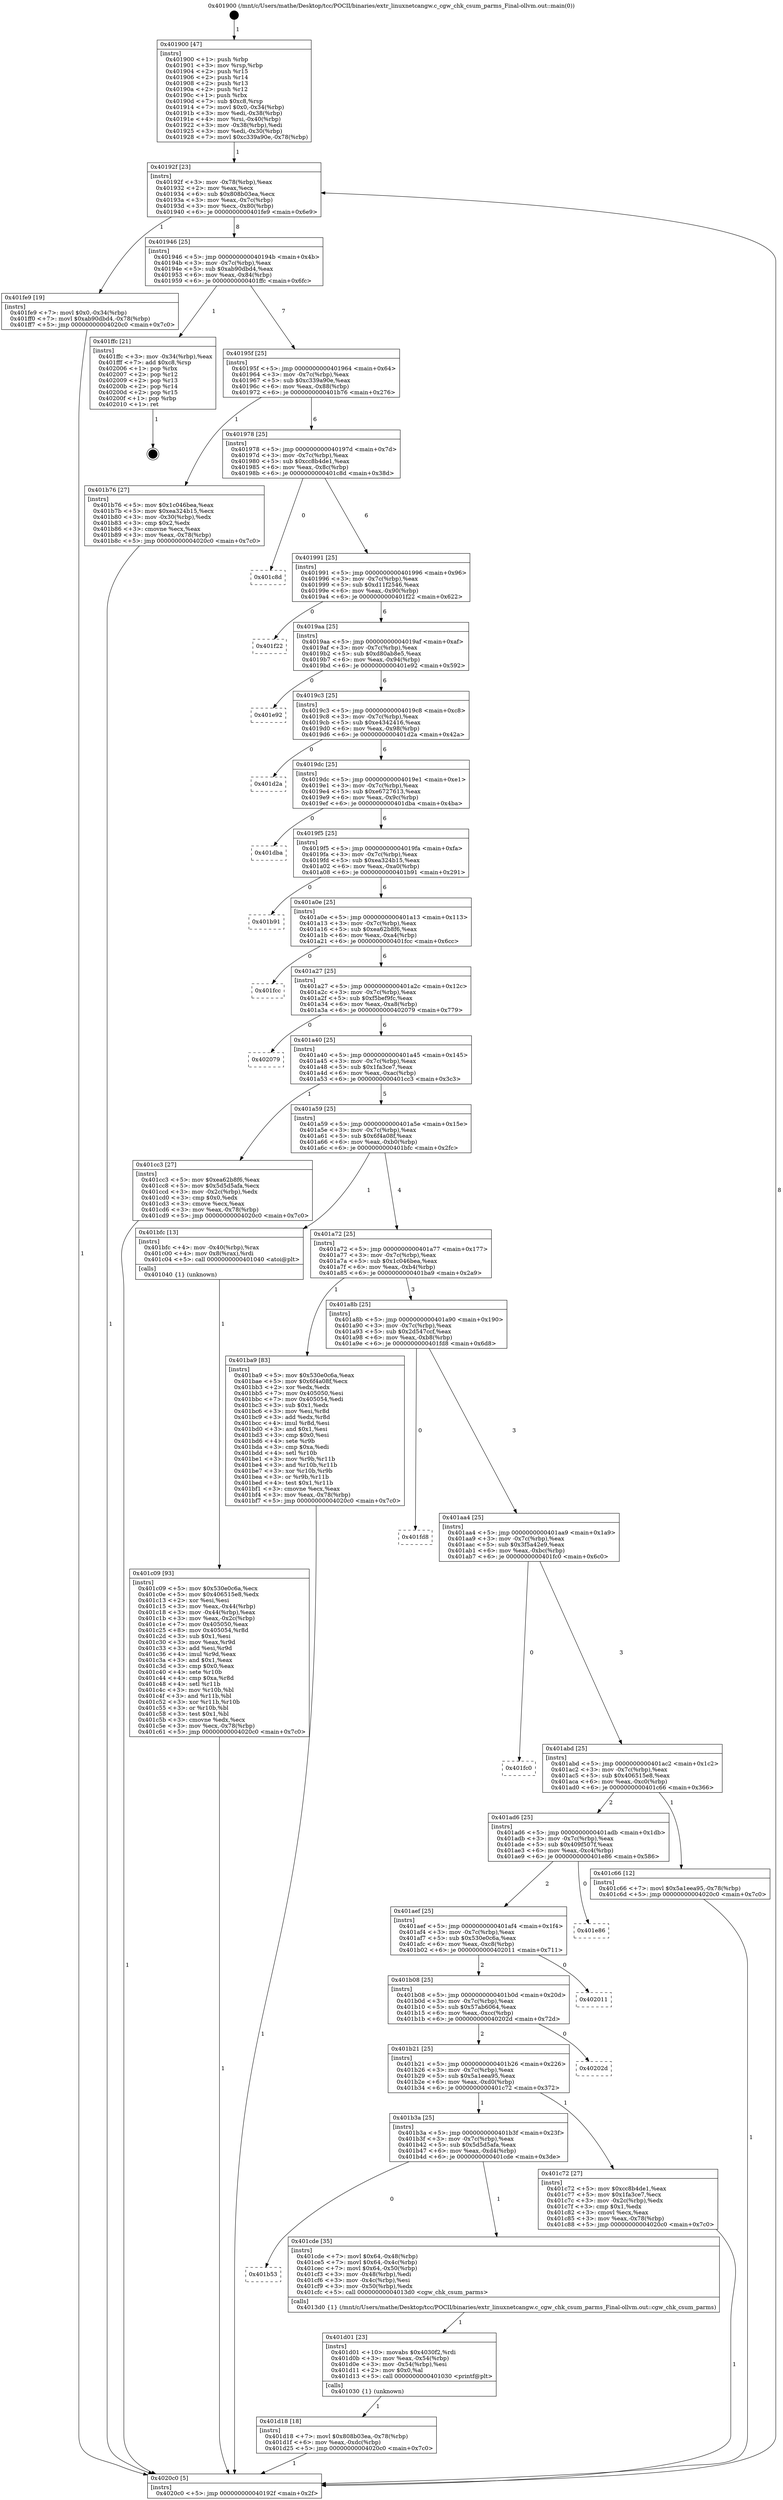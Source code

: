 digraph "0x401900" {
  label = "0x401900 (/mnt/c/Users/mathe/Desktop/tcc/POCII/binaries/extr_linuxnetcangw.c_cgw_chk_csum_parms_Final-ollvm.out::main(0))"
  labelloc = "t"
  node[shape=record]

  Entry [label="",width=0.3,height=0.3,shape=circle,fillcolor=black,style=filled]
  "0x40192f" [label="{
     0x40192f [23]\l
     | [instrs]\l
     &nbsp;&nbsp;0x40192f \<+3\>: mov -0x78(%rbp),%eax\l
     &nbsp;&nbsp;0x401932 \<+2\>: mov %eax,%ecx\l
     &nbsp;&nbsp;0x401934 \<+6\>: sub $0x808b03ea,%ecx\l
     &nbsp;&nbsp;0x40193a \<+3\>: mov %eax,-0x7c(%rbp)\l
     &nbsp;&nbsp;0x40193d \<+3\>: mov %ecx,-0x80(%rbp)\l
     &nbsp;&nbsp;0x401940 \<+6\>: je 0000000000401fe9 \<main+0x6e9\>\l
  }"]
  "0x401fe9" [label="{
     0x401fe9 [19]\l
     | [instrs]\l
     &nbsp;&nbsp;0x401fe9 \<+7\>: movl $0x0,-0x34(%rbp)\l
     &nbsp;&nbsp;0x401ff0 \<+7\>: movl $0xab90dbd4,-0x78(%rbp)\l
     &nbsp;&nbsp;0x401ff7 \<+5\>: jmp 00000000004020c0 \<main+0x7c0\>\l
  }"]
  "0x401946" [label="{
     0x401946 [25]\l
     | [instrs]\l
     &nbsp;&nbsp;0x401946 \<+5\>: jmp 000000000040194b \<main+0x4b\>\l
     &nbsp;&nbsp;0x40194b \<+3\>: mov -0x7c(%rbp),%eax\l
     &nbsp;&nbsp;0x40194e \<+5\>: sub $0xab90dbd4,%eax\l
     &nbsp;&nbsp;0x401953 \<+6\>: mov %eax,-0x84(%rbp)\l
     &nbsp;&nbsp;0x401959 \<+6\>: je 0000000000401ffc \<main+0x6fc\>\l
  }"]
  Exit [label="",width=0.3,height=0.3,shape=circle,fillcolor=black,style=filled,peripheries=2]
  "0x401ffc" [label="{
     0x401ffc [21]\l
     | [instrs]\l
     &nbsp;&nbsp;0x401ffc \<+3\>: mov -0x34(%rbp),%eax\l
     &nbsp;&nbsp;0x401fff \<+7\>: add $0xc8,%rsp\l
     &nbsp;&nbsp;0x402006 \<+1\>: pop %rbx\l
     &nbsp;&nbsp;0x402007 \<+2\>: pop %r12\l
     &nbsp;&nbsp;0x402009 \<+2\>: pop %r13\l
     &nbsp;&nbsp;0x40200b \<+2\>: pop %r14\l
     &nbsp;&nbsp;0x40200d \<+2\>: pop %r15\l
     &nbsp;&nbsp;0x40200f \<+1\>: pop %rbp\l
     &nbsp;&nbsp;0x402010 \<+1\>: ret\l
  }"]
  "0x40195f" [label="{
     0x40195f [25]\l
     | [instrs]\l
     &nbsp;&nbsp;0x40195f \<+5\>: jmp 0000000000401964 \<main+0x64\>\l
     &nbsp;&nbsp;0x401964 \<+3\>: mov -0x7c(%rbp),%eax\l
     &nbsp;&nbsp;0x401967 \<+5\>: sub $0xc339a90e,%eax\l
     &nbsp;&nbsp;0x40196c \<+6\>: mov %eax,-0x88(%rbp)\l
     &nbsp;&nbsp;0x401972 \<+6\>: je 0000000000401b76 \<main+0x276\>\l
  }"]
  "0x401d18" [label="{
     0x401d18 [18]\l
     | [instrs]\l
     &nbsp;&nbsp;0x401d18 \<+7\>: movl $0x808b03ea,-0x78(%rbp)\l
     &nbsp;&nbsp;0x401d1f \<+6\>: mov %eax,-0xdc(%rbp)\l
     &nbsp;&nbsp;0x401d25 \<+5\>: jmp 00000000004020c0 \<main+0x7c0\>\l
  }"]
  "0x401b76" [label="{
     0x401b76 [27]\l
     | [instrs]\l
     &nbsp;&nbsp;0x401b76 \<+5\>: mov $0x1c046bea,%eax\l
     &nbsp;&nbsp;0x401b7b \<+5\>: mov $0xea324b15,%ecx\l
     &nbsp;&nbsp;0x401b80 \<+3\>: mov -0x30(%rbp),%edx\l
     &nbsp;&nbsp;0x401b83 \<+3\>: cmp $0x2,%edx\l
     &nbsp;&nbsp;0x401b86 \<+3\>: cmovne %ecx,%eax\l
     &nbsp;&nbsp;0x401b89 \<+3\>: mov %eax,-0x78(%rbp)\l
     &nbsp;&nbsp;0x401b8c \<+5\>: jmp 00000000004020c0 \<main+0x7c0\>\l
  }"]
  "0x401978" [label="{
     0x401978 [25]\l
     | [instrs]\l
     &nbsp;&nbsp;0x401978 \<+5\>: jmp 000000000040197d \<main+0x7d\>\l
     &nbsp;&nbsp;0x40197d \<+3\>: mov -0x7c(%rbp),%eax\l
     &nbsp;&nbsp;0x401980 \<+5\>: sub $0xcc8b4de1,%eax\l
     &nbsp;&nbsp;0x401985 \<+6\>: mov %eax,-0x8c(%rbp)\l
     &nbsp;&nbsp;0x40198b \<+6\>: je 0000000000401c8d \<main+0x38d\>\l
  }"]
  "0x4020c0" [label="{
     0x4020c0 [5]\l
     | [instrs]\l
     &nbsp;&nbsp;0x4020c0 \<+5\>: jmp 000000000040192f \<main+0x2f\>\l
  }"]
  "0x401900" [label="{
     0x401900 [47]\l
     | [instrs]\l
     &nbsp;&nbsp;0x401900 \<+1\>: push %rbp\l
     &nbsp;&nbsp;0x401901 \<+3\>: mov %rsp,%rbp\l
     &nbsp;&nbsp;0x401904 \<+2\>: push %r15\l
     &nbsp;&nbsp;0x401906 \<+2\>: push %r14\l
     &nbsp;&nbsp;0x401908 \<+2\>: push %r13\l
     &nbsp;&nbsp;0x40190a \<+2\>: push %r12\l
     &nbsp;&nbsp;0x40190c \<+1\>: push %rbx\l
     &nbsp;&nbsp;0x40190d \<+7\>: sub $0xc8,%rsp\l
     &nbsp;&nbsp;0x401914 \<+7\>: movl $0x0,-0x34(%rbp)\l
     &nbsp;&nbsp;0x40191b \<+3\>: mov %edi,-0x38(%rbp)\l
     &nbsp;&nbsp;0x40191e \<+4\>: mov %rsi,-0x40(%rbp)\l
     &nbsp;&nbsp;0x401922 \<+3\>: mov -0x38(%rbp),%edi\l
     &nbsp;&nbsp;0x401925 \<+3\>: mov %edi,-0x30(%rbp)\l
     &nbsp;&nbsp;0x401928 \<+7\>: movl $0xc339a90e,-0x78(%rbp)\l
  }"]
  "0x401d01" [label="{
     0x401d01 [23]\l
     | [instrs]\l
     &nbsp;&nbsp;0x401d01 \<+10\>: movabs $0x4030f2,%rdi\l
     &nbsp;&nbsp;0x401d0b \<+3\>: mov %eax,-0x54(%rbp)\l
     &nbsp;&nbsp;0x401d0e \<+3\>: mov -0x54(%rbp),%esi\l
     &nbsp;&nbsp;0x401d11 \<+2\>: mov $0x0,%al\l
     &nbsp;&nbsp;0x401d13 \<+5\>: call 0000000000401030 \<printf@plt\>\l
     | [calls]\l
     &nbsp;&nbsp;0x401030 \{1\} (unknown)\l
  }"]
  "0x401c8d" [label="{
     0x401c8d\l
  }", style=dashed]
  "0x401991" [label="{
     0x401991 [25]\l
     | [instrs]\l
     &nbsp;&nbsp;0x401991 \<+5\>: jmp 0000000000401996 \<main+0x96\>\l
     &nbsp;&nbsp;0x401996 \<+3\>: mov -0x7c(%rbp),%eax\l
     &nbsp;&nbsp;0x401999 \<+5\>: sub $0xd11f2546,%eax\l
     &nbsp;&nbsp;0x40199e \<+6\>: mov %eax,-0x90(%rbp)\l
     &nbsp;&nbsp;0x4019a4 \<+6\>: je 0000000000401f22 \<main+0x622\>\l
  }"]
  "0x401b53" [label="{
     0x401b53\l
  }", style=dashed]
  "0x401f22" [label="{
     0x401f22\l
  }", style=dashed]
  "0x4019aa" [label="{
     0x4019aa [25]\l
     | [instrs]\l
     &nbsp;&nbsp;0x4019aa \<+5\>: jmp 00000000004019af \<main+0xaf\>\l
     &nbsp;&nbsp;0x4019af \<+3\>: mov -0x7c(%rbp),%eax\l
     &nbsp;&nbsp;0x4019b2 \<+5\>: sub $0xd80ab8e5,%eax\l
     &nbsp;&nbsp;0x4019b7 \<+6\>: mov %eax,-0x94(%rbp)\l
     &nbsp;&nbsp;0x4019bd \<+6\>: je 0000000000401e92 \<main+0x592\>\l
  }"]
  "0x401cde" [label="{
     0x401cde [35]\l
     | [instrs]\l
     &nbsp;&nbsp;0x401cde \<+7\>: movl $0x64,-0x48(%rbp)\l
     &nbsp;&nbsp;0x401ce5 \<+7\>: movl $0x64,-0x4c(%rbp)\l
     &nbsp;&nbsp;0x401cec \<+7\>: movl $0x64,-0x50(%rbp)\l
     &nbsp;&nbsp;0x401cf3 \<+3\>: mov -0x48(%rbp),%edi\l
     &nbsp;&nbsp;0x401cf6 \<+3\>: mov -0x4c(%rbp),%esi\l
     &nbsp;&nbsp;0x401cf9 \<+3\>: mov -0x50(%rbp),%edx\l
     &nbsp;&nbsp;0x401cfc \<+5\>: call 00000000004013d0 \<cgw_chk_csum_parms\>\l
     | [calls]\l
     &nbsp;&nbsp;0x4013d0 \{1\} (/mnt/c/Users/mathe/Desktop/tcc/POCII/binaries/extr_linuxnetcangw.c_cgw_chk_csum_parms_Final-ollvm.out::cgw_chk_csum_parms)\l
  }"]
  "0x401e92" [label="{
     0x401e92\l
  }", style=dashed]
  "0x4019c3" [label="{
     0x4019c3 [25]\l
     | [instrs]\l
     &nbsp;&nbsp;0x4019c3 \<+5\>: jmp 00000000004019c8 \<main+0xc8\>\l
     &nbsp;&nbsp;0x4019c8 \<+3\>: mov -0x7c(%rbp),%eax\l
     &nbsp;&nbsp;0x4019cb \<+5\>: sub $0xe4342416,%eax\l
     &nbsp;&nbsp;0x4019d0 \<+6\>: mov %eax,-0x98(%rbp)\l
     &nbsp;&nbsp;0x4019d6 \<+6\>: je 0000000000401d2a \<main+0x42a\>\l
  }"]
  "0x401b3a" [label="{
     0x401b3a [25]\l
     | [instrs]\l
     &nbsp;&nbsp;0x401b3a \<+5\>: jmp 0000000000401b3f \<main+0x23f\>\l
     &nbsp;&nbsp;0x401b3f \<+3\>: mov -0x7c(%rbp),%eax\l
     &nbsp;&nbsp;0x401b42 \<+5\>: sub $0x5d5d5afa,%eax\l
     &nbsp;&nbsp;0x401b47 \<+6\>: mov %eax,-0xd4(%rbp)\l
     &nbsp;&nbsp;0x401b4d \<+6\>: je 0000000000401cde \<main+0x3de\>\l
  }"]
  "0x401d2a" [label="{
     0x401d2a\l
  }", style=dashed]
  "0x4019dc" [label="{
     0x4019dc [25]\l
     | [instrs]\l
     &nbsp;&nbsp;0x4019dc \<+5\>: jmp 00000000004019e1 \<main+0xe1\>\l
     &nbsp;&nbsp;0x4019e1 \<+3\>: mov -0x7c(%rbp),%eax\l
     &nbsp;&nbsp;0x4019e4 \<+5\>: sub $0xe6727613,%eax\l
     &nbsp;&nbsp;0x4019e9 \<+6\>: mov %eax,-0x9c(%rbp)\l
     &nbsp;&nbsp;0x4019ef \<+6\>: je 0000000000401dba \<main+0x4ba\>\l
  }"]
  "0x401c72" [label="{
     0x401c72 [27]\l
     | [instrs]\l
     &nbsp;&nbsp;0x401c72 \<+5\>: mov $0xcc8b4de1,%eax\l
     &nbsp;&nbsp;0x401c77 \<+5\>: mov $0x1fa3ce7,%ecx\l
     &nbsp;&nbsp;0x401c7c \<+3\>: mov -0x2c(%rbp),%edx\l
     &nbsp;&nbsp;0x401c7f \<+3\>: cmp $0x1,%edx\l
     &nbsp;&nbsp;0x401c82 \<+3\>: cmovl %ecx,%eax\l
     &nbsp;&nbsp;0x401c85 \<+3\>: mov %eax,-0x78(%rbp)\l
     &nbsp;&nbsp;0x401c88 \<+5\>: jmp 00000000004020c0 \<main+0x7c0\>\l
  }"]
  "0x401dba" [label="{
     0x401dba\l
  }", style=dashed]
  "0x4019f5" [label="{
     0x4019f5 [25]\l
     | [instrs]\l
     &nbsp;&nbsp;0x4019f5 \<+5\>: jmp 00000000004019fa \<main+0xfa\>\l
     &nbsp;&nbsp;0x4019fa \<+3\>: mov -0x7c(%rbp),%eax\l
     &nbsp;&nbsp;0x4019fd \<+5\>: sub $0xea324b15,%eax\l
     &nbsp;&nbsp;0x401a02 \<+6\>: mov %eax,-0xa0(%rbp)\l
     &nbsp;&nbsp;0x401a08 \<+6\>: je 0000000000401b91 \<main+0x291\>\l
  }"]
  "0x401b21" [label="{
     0x401b21 [25]\l
     | [instrs]\l
     &nbsp;&nbsp;0x401b21 \<+5\>: jmp 0000000000401b26 \<main+0x226\>\l
     &nbsp;&nbsp;0x401b26 \<+3\>: mov -0x7c(%rbp),%eax\l
     &nbsp;&nbsp;0x401b29 \<+5\>: sub $0x5a1eea95,%eax\l
     &nbsp;&nbsp;0x401b2e \<+6\>: mov %eax,-0xd0(%rbp)\l
     &nbsp;&nbsp;0x401b34 \<+6\>: je 0000000000401c72 \<main+0x372\>\l
  }"]
  "0x401b91" [label="{
     0x401b91\l
  }", style=dashed]
  "0x401a0e" [label="{
     0x401a0e [25]\l
     | [instrs]\l
     &nbsp;&nbsp;0x401a0e \<+5\>: jmp 0000000000401a13 \<main+0x113\>\l
     &nbsp;&nbsp;0x401a13 \<+3\>: mov -0x7c(%rbp),%eax\l
     &nbsp;&nbsp;0x401a16 \<+5\>: sub $0xea62b8f6,%eax\l
     &nbsp;&nbsp;0x401a1b \<+6\>: mov %eax,-0xa4(%rbp)\l
     &nbsp;&nbsp;0x401a21 \<+6\>: je 0000000000401fcc \<main+0x6cc\>\l
  }"]
  "0x40202d" [label="{
     0x40202d\l
  }", style=dashed]
  "0x401fcc" [label="{
     0x401fcc\l
  }", style=dashed]
  "0x401a27" [label="{
     0x401a27 [25]\l
     | [instrs]\l
     &nbsp;&nbsp;0x401a27 \<+5\>: jmp 0000000000401a2c \<main+0x12c\>\l
     &nbsp;&nbsp;0x401a2c \<+3\>: mov -0x7c(%rbp),%eax\l
     &nbsp;&nbsp;0x401a2f \<+5\>: sub $0xf5bef9fc,%eax\l
     &nbsp;&nbsp;0x401a34 \<+6\>: mov %eax,-0xa8(%rbp)\l
     &nbsp;&nbsp;0x401a3a \<+6\>: je 0000000000402079 \<main+0x779\>\l
  }"]
  "0x401b08" [label="{
     0x401b08 [25]\l
     | [instrs]\l
     &nbsp;&nbsp;0x401b08 \<+5\>: jmp 0000000000401b0d \<main+0x20d\>\l
     &nbsp;&nbsp;0x401b0d \<+3\>: mov -0x7c(%rbp),%eax\l
     &nbsp;&nbsp;0x401b10 \<+5\>: sub $0x57ab6064,%eax\l
     &nbsp;&nbsp;0x401b15 \<+6\>: mov %eax,-0xcc(%rbp)\l
     &nbsp;&nbsp;0x401b1b \<+6\>: je 000000000040202d \<main+0x72d\>\l
  }"]
  "0x402079" [label="{
     0x402079\l
  }", style=dashed]
  "0x401a40" [label="{
     0x401a40 [25]\l
     | [instrs]\l
     &nbsp;&nbsp;0x401a40 \<+5\>: jmp 0000000000401a45 \<main+0x145\>\l
     &nbsp;&nbsp;0x401a45 \<+3\>: mov -0x7c(%rbp),%eax\l
     &nbsp;&nbsp;0x401a48 \<+5\>: sub $0x1fa3ce7,%eax\l
     &nbsp;&nbsp;0x401a4d \<+6\>: mov %eax,-0xac(%rbp)\l
     &nbsp;&nbsp;0x401a53 \<+6\>: je 0000000000401cc3 \<main+0x3c3\>\l
  }"]
  "0x402011" [label="{
     0x402011\l
  }", style=dashed]
  "0x401cc3" [label="{
     0x401cc3 [27]\l
     | [instrs]\l
     &nbsp;&nbsp;0x401cc3 \<+5\>: mov $0xea62b8f6,%eax\l
     &nbsp;&nbsp;0x401cc8 \<+5\>: mov $0x5d5d5afa,%ecx\l
     &nbsp;&nbsp;0x401ccd \<+3\>: mov -0x2c(%rbp),%edx\l
     &nbsp;&nbsp;0x401cd0 \<+3\>: cmp $0x0,%edx\l
     &nbsp;&nbsp;0x401cd3 \<+3\>: cmove %ecx,%eax\l
     &nbsp;&nbsp;0x401cd6 \<+3\>: mov %eax,-0x78(%rbp)\l
     &nbsp;&nbsp;0x401cd9 \<+5\>: jmp 00000000004020c0 \<main+0x7c0\>\l
  }"]
  "0x401a59" [label="{
     0x401a59 [25]\l
     | [instrs]\l
     &nbsp;&nbsp;0x401a59 \<+5\>: jmp 0000000000401a5e \<main+0x15e\>\l
     &nbsp;&nbsp;0x401a5e \<+3\>: mov -0x7c(%rbp),%eax\l
     &nbsp;&nbsp;0x401a61 \<+5\>: sub $0x6f4a08f,%eax\l
     &nbsp;&nbsp;0x401a66 \<+6\>: mov %eax,-0xb0(%rbp)\l
     &nbsp;&nbsp;0x401a6c \<+6\>: je 0000000000401bfc \<main+0x2fc\>\l
  }"]
  "0x401aef" [label="{
     0x401aef [25]\l
     | [instrs]\l
     &nbsp;&nbsp;0x401aef \<+5\>: jmp 0000000000401af4 \<main+0x1f4\>\l
     &nbsp;&nbsp;0x401af4 \<+3\>: mov -0x7c(%rbp),%eax\l
     &nbsp;&nbsp;0x401af7 \<+5\>: sub $0x530e0c6a,%eax\l
     &nbsp;&nbsp;0x401afc \<+6\>: mov %eax,-0xc8(%rbp)\l
     &nbsp;&nbsp;0x401b02 \<+6\>: je 0000000000402011 \<main+0x711\>\l
  }"]
  "0x401bfc" [label="{
     0x401bfc [13]\l
     | [instrs]\l
     &nbsp;&nbsp;0x401bfc \<+4\>: mov -0x40(%rbp),%rax\l
     &nbsp;&nbsp;0x401c00 \<+4\>: mov 0x8(%rax),%rdi\l
     &nbsp;&nbsp;0x401c04 \<+5\>: call 0000000000401040 \<atoi@plt\>\l
     | [calls]\l
     &nbsp;&nbsp;0x401040 \{1\} (unknown)\l
  }"]
  "0x401a72" [label="{
     0x401a72 [25]\l
     | [instrs]\l
     &nbsp;&nbsp;0x401a72 \<+5\>: jmp 0000000000401a77 \<main+0x177\>\l
     &nbsp;&nbsp;0x401a77 \<+3\>: mov -0x7c(%rbp),%eax\l
     &nbsp;&nbsp;0x401a7a \<+5\>: sub $0x1c046bea,%eax\l
     &nbsp;&nbsp;0x401a7f \<+6\>: mov %eax,-0xb4(%rbp)\l
     &nbsp;&nbsp;0x401a85 \<+6\>: je 0000000000401ba9 \<main+0x2a9\>\l
  }"]
  "0x401e86" [label="{
     0x401e86\l
  }", style=dashed]
  "0x401ba9" [label="{
     0x401ba9 [83]\l
     | [instrs]\l
     &nbsp;&nbsp;0x401ba9 \<+5\>: mov $0x530e0c6a,%eax\l
     &nbsp;&nbsp;0x401bae \<+5\>: mov $0x6f4a08f,%ecx\l
     &nbsp;&nbsp;0x401bb3 \<+2\>: xor %edx,%edx\l
     &nbsp;&nbsp;0x401bb5 \<+7\>: mov 0x405050,%esi\l
     &nbsp;&nbsp;0x401bbc \<+7\>: mov 0x405054,%edi\l
     &nbsp;&nbsp;0x401bc3 \<+3\>: sub $0x1,%edx\l
     &nbsp;&nbsp;0x401bc6 \<+3\>: mov %esi,%r8d\l
     &nbsp;&nbsp;0x401bc9 \<+3\>: add %edx,%r8d\l
     &nbsp;&nbsp;0x401bcc \<+4\>: imul %r8d,%esi\l
     &nbsp;&nbsp;0x401bd0 \<+3\>: and $0x1,%esi\l
     &nbsp;&nbsp;0x401bd3 \<+3\>: cmp $0x0,%esi\l
     &nbsp;&nbsp;0x401bd6 \<+4\>: sete %r9b\l
     &nbsp;&nbsp;0x401bda \<+3\>: cmp $0xa,%edi\l
     &nbsp;&nbsp;0x401bdd \<+4\>: setl %r10b\l
     &nbsp;&nbsp;0x401be1 \<+3\>: mov %r9b,%r11b\l
     &nbsp;&nbsp;0x401be4 \<+3\>: and %r10b,%r11b\l
     &nbsp;&nbsp;0x401be7 \<+3\>: xor %r10b,%r9b\l
     &nbsp;&nbsp;0x401bea \<+3\>: or %r9b,%r11b\l
     &nbsp;&nbsp;0x401bed \<+4\>: test $0x1,%r11b\l
     &nbsp;&nbsp;0x401bf1 \<+3\>: cmovne %ecx,%eax\l
     &nbsp;&nbsp;0x401bf4 \<+3\>: mov %eax,-0x78(%rbp)\l
     &nbsp;&nbsp;0x401bf7 \<+5\>: jmp 00000000004020c0 \<main+0x7c0\>\l
  }"]
  "0x401a8b" [label="{
     0x401a8b [25]\l
     | [instrs]\l
     &nbsp;&nbsp;0x401a8b \<+5\>: jmp 0000000000401a90 \<main+0x190\>\l
     &nbsp;&nbsp;0x401a90 \<+3\>: mov -0x7c(%rbp),%eax\l
     &nbsp;&nbsp;0x401a93 \<+5\>: sub $0x2d547ccf,%eax\l
     &nbsp;&nbsp;0x401a98 \<+6\>: mov %eax,-0xb8(%rbp)\l
     &nbsp;&nbsp;0x401a9e \<+6\>: je 0000000000401fd8 \<main+0x6d8\>\l
  }"]
  "0x401c09" [label="{
     0x401c09 [93]\l
     | [instrs]\l
     &nbsp;&nbsp;0x401c09 \<+5\>: mov $0x530e0c6a,%ecx\l
     &nbsp;&nbsp;0x401c0e \<+5\>: mov $0x406515e8,%edx\l
     &nbsp;&nbsp;0x401c13 \<+2\>: xor %esi,%esi\l
     &nbsp;&nbsp;0x401c15 \<+3\>: mov %eax,-0x44(%rbp)\l
     &nbsp;&nbsp;0x401c18 \<+3\>: mov -0x44(%rbp),%eax\l
     &nbsp;&nbsp;0x401c1b \<+3\>: mov %eax,-0x2c(%rbp)\l
     &nbsp;&nbsp;0x401c1e \<+7\>: mov 0x405050,%eax\l
     &nbsp;&nbsp;0x401c25 \<+8\>: mov 0x405054,%r8d\l
     &nbsp;&nbsp;0x401c2d \<+3\>: sub $0x1,%esi\l
     &nbsp;&nbsp;0x401c30 \<+3\>: mov %eax,%r9d\l
     &nbsp;&nbsp;0x401c33 \<+3\>: add %esi,%r9d\l
     &nbsp;&nbsp;0x401c36 \<+4\>: imul %r9d,%eax\l
     &nbsp;&nbsp;0x401c3a \<+3\>: and $0x1,%eax\l
     &nbsp;&nbsp;0x401c3d \<+3\>: cmp $0x0,%eax\l
     &nbsp;&nbsp;0x401c40 \<+4\>: sete %r10b\l
     &nbsp;&nbsp;0x401c44 \<+4\>: cmp $0xa,%r8d\l
     &nbsp;&nbsp;0x401c48 \<+4\>: setl %r11b\l
     &nbsp;&nbsp;0x401c4c \<+3\>: mov %r10b,%bl\l
     &nbsp;&nbsp;0x401c4f \<+3\>: and %r11b,%bl\l
     &nbsp;&nbsp;0x401c52 \<+3\>: xor %r11b,%r10b\l
     &nbsp;&nbsp;0x401c55 \<+3\>: or %r10b,%bl\l
     &nbsp;&nbsp;0x401c58 \<+3\>: test $0x1,%bl\l
     &nbsp;&nbsp;0x401c5b \<+3\>: cmovne %edx,%ecx\l
     &nbsp;&nbsp;0x401c5e \<+3\>: mov %ecx,-0x78(%rbp)\l
     &nbsp;&nbsp;0x401c61 \<+5\>: jmp 00000000004020c0 \<main+0x7c0\>\l
  }"]
  "0x401ad6" [label="{
     0x401ad6 [25]\l
     | [instrs]\l
     &nbsp;&nbsp;0x401ad6 \<+5\>: jmp 0000000000401adb \<main+0x1db\>\l
     &nbsp;&nbsp;0x401adb \<+3\>: mov -0x7c(%rbp),%eax\l
     &nbsp;&nbsp;0x401ade \<+5\>: sub $0x409f507f,%eax\l
     &nbsp;&nbsp;0x401ae3 \<+6\>: mov %eax,-0xc4(%rbp)\l
     &nbsp;&nbsp;0x401ae9 \<+6\>: je 0000000000401e86 \<main+0x586\>\l
  }"]
  "0x401fd8" [label="{
     0x401fd8\l
  }", style=dashed]
  "0x401aa4" [label="{
     0x401aa4 [25]\l
     | [instrs]\l
     &nbsp;&nbsp;0x401aa4 \<+5\>: jmp 0000000000401aa9 \<main+0x1a9\>\l
     &nbsp;&nbsp;0x401aa9 \<+3\>: mov -0x7c(%rbp),%eax\l
     &nbsp;&nbsp;0x401aac \<+5\>: sub $0x3f5a42e9,%eax\l
     &nbsp;&nbsp;0x401ab1 \<+6\>: mov %eax,-0xbc(%rbp)\l
     &nbsp;&nbsp;0x401ab7 \<+6\>: je 0000000000401fc0 \<main+0x6c0\>\l
  }"]
  "0x401c66" [label="{
     0x401c66 [12]\l
     | [instrs]\l
     &nbsp;&nbsp;0x401c66 \<+7\>: movl $0x5a1eea95,-0x78(%rbp)\l
     &nbsp;&nbsp;0x401c6d \<+5\>: jmp 00000000004020c0 \<main+0x7c0\>\l
  }"]
  "0x401fc0" [label="{
     0x401fc0\l
  }", style=dashed]
  "0x401abd" [label="{
     0x401abd [25]\l
     | [instrs]\l
     &nbsp;&nbsp;0x401abd \<+5\>: jmp 0000000000401ac2 \<main+0x1c2\>\l
     &nbsp;&nbsp;0x401ac2 \<+3\>: mov -0x7c(%rbp),%eax\l
     &nbsp;&nbsp;0x401ac5 \<+5\>: sub $0x406515e8,%eax\l
     &nbsp;&nbsp;0x401aca \<+6\>: mov %eax,-0xc0(%rbp)\l
     &nbsp;&nbsp;0x401ad0 \<+6\>: je 0000000000401c66 \<main+0x366\>\l
  }"]
  Entry -> "0x401900" [label=" 1"]
  "0x40192f" -> "0x401fe9" [label=" 1"]
  "0x40192f" -> "0x401946" [label=" 8"]
  "0x401ffc" -> Exit [label=" 1"]
  "0x401946" -> "0x401ffc" [label=" 1"]
  "0x401946" -> "0x40195f" [label=" 7"]
  "0x401fe9" -> "0x4020c0" [label=" 1"]
  "0x40195f" -> "0x401b76" [label=" 1"]
  "0x40195f" -> "0x401978" [label=" 6"]
  "0x401b76" -> "0x4020c0" [label=" 1"]
  "0x401900" -> "0x40192f" [label=" 1"]
  "0x4020c0" -> "0x40192f" [label=" 8"]
  "0x401d18" -> "0x4020c0" [label=" 1"]
  "0x401978" -> "0x401c8d" [label=" 0"]
  "0x401978" -> "0x401991" [label=" 6"]
  "0x401d01" -> "0x401d18" [label=" 1"]
  "0x401991" -> "0x401f22" [label=" 0"]
  "0x401991" -> "0x4019aa" [label=" 6"]
  "0x401cde" -> "0x401d01" [label=" 1"]
  "0x4019aa" -> "0x401e92" [label=" 0"]
  "0x4019aa" -> "0x4019c3" [label=" 6"]
  "0x401b3a" -> "0x401b53" [label=" 0"]
  "0x4019c3" -> "0x401d2a" [label=" 0"]
  "0x4019c3" -> "0x4019dc" [label=" 6"]
  "0x401b3a" -> "0x401cde" [label=" 1"]
  "0x4019dc" -> "0x401dba" [label=" 0"]
  "0x4019dc" -> "0x4019f5" [label=" 6"]
  "0x401cc3" -> "0x4020c0" [label=" 1"]
  "0x4019f5" -> "0x401b91" [label=" 0"]
  "0x4019f5" -> "0x401a0e" [label=" 6"]
  "0x401b21" -> "0x401b3a" [label=" 1"]
  "0x401a0e" -> "0x401fcc" [label=" 0"]
  "0x401a0e" -> "0x401a27" [label=" 6"]
  "0x401b21" -> "0x401c72" [label=" 1"]
  "0x401a27" -> "0x402079" [label=" 0"]
  "0x401a27" -> "0x401a40" [label=" 6"]
  "0x401b08" -> "0x401b21" [label=" 2"]
  "0x401a40" -> "0x401cc3" [label=" 1"]
  "0x401a40" -> "0x401a59" [label=" 5"]
  "0x401b08" -> "0x40202d" [label=" 0"]
  "0x401a59" -> "0x401bfc" [label=" 1"]
  "0x401a59" -> "0x401a72" [label=" 4"]
  "0x401aef" -> "0x401b08" [label=" 2"]
  "0x401a72" -> "0x401ba9" [label=" 1"]
  "0x401a72" -> "0x401a8b" [label=" 3"]
  "0x401ba9" -> "0x4020c0" [label=" 1"]
  "0x401bfc" -> "0x401c09" [label=" 1"]
  "0x401c09" -> "0x4020c0" [label=" 1"]
  "0x401aef" -> "0x402011" [label=" 0"]
  "0x401a8b" -> "0x401fd8" [label=" 0"]
  "0x401a8b" -> "0x401aa4" [label=" 3"]
  "0x401ad6" -> "0x401aef" [label=" 2"]
  "0x401aa4" -> "0x401fc0" [label=" 0"]
  "0x401aa4" -> "0x401abd" [label=" 3"]
  "0x401ad6" -> "0x401e86" [label=" 0"]
  "0x401abd" -> "0x401c66" [label=" 1"]
  "0x401abd" -> "0x401ad6" [label=" 2"]
  "0x401c66" -> "0x4020c0" [label=" 1"]
  "0x401c72" -> "0x4020c0" [label=" 1"]
}
